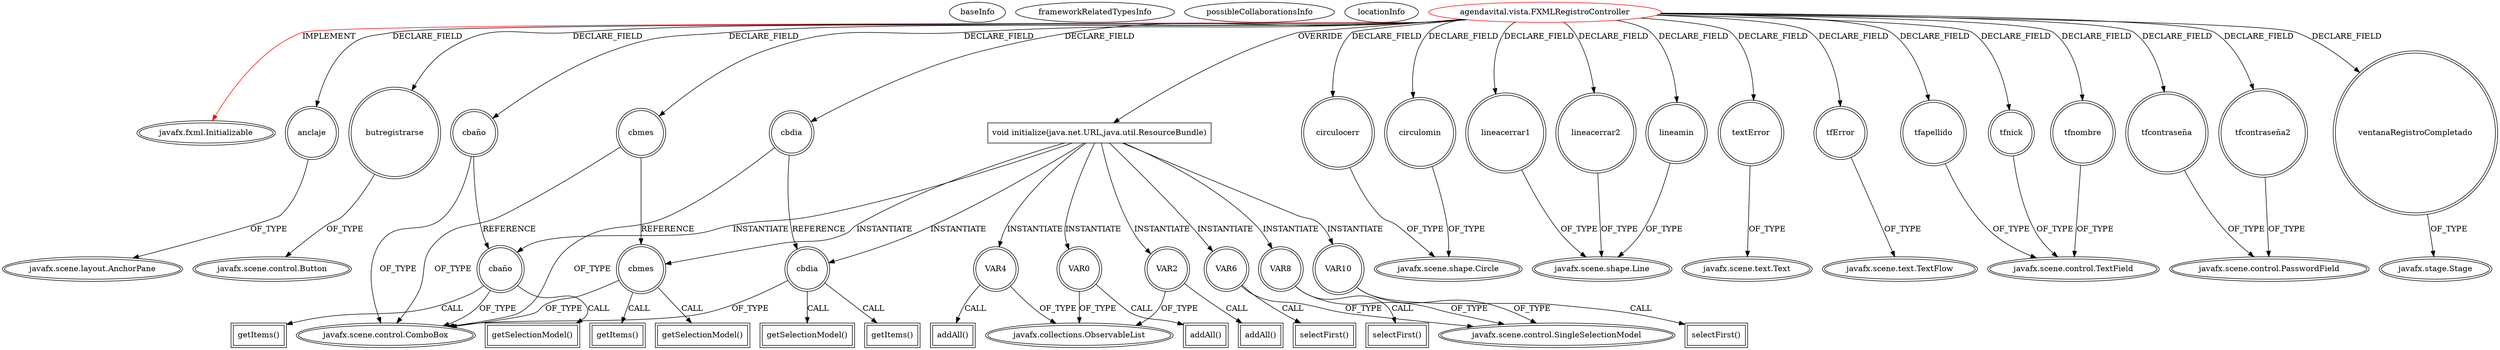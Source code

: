 digraph {
baseInfo[graphId=3372,category="extension_graph",isAnonymous=false,possibleRelation=false]
frameworkRelatedTypesInfo[0="javafx.fxml.Initializable"]
possibleCollaborationsInfo[]
locationInfo[projectName="josesoler7-agendavital",filePath="/josesoler7-agendavital/agendavital-master/src/agendavital/vista/FXMLRegistroController.java",contextSignature="FXMLRegistroController",graphId="3372"]
0[label="agendavital.vista.FXMLRegistroController",vertexType="ROOT_CLIENT_CLASS_DECLARATION",isFrameworkType=false,color=red]
1[label="javafx.fxml.Initializable",vertexType="FRAMEWORK_INTERFACE_TYPE",isFrameworkType=true,peripheries=2]
2[label="anclaje",vertexType="FIELD_DECLARATION",isFrameworkType=true,peripheries=2,shape=circle]
3[label="javafx.scene.layout.AnchorPane",vertexType="FRAMEWORK_CLASS_TYPE",isFrameworkType=true,peripheries=2]
4[label="butregistrarse",vertexType="FIELD_DECLARATION",isFrameworkType=true,peripheries=2,shape=circle]
5[label="javafx.scene.control.Button",vertexType="FRAMEWORK_CLASS_TYPE",isFrameworkType=true,peripheries=2]
6[label="cbaño",vertexType="FIELD_DECLARATION",isFrameworkType=true,peripheries=2,shape=circle]
7[label="javafx.scene.control.ComboBox",vertexType="FRAMEWORK_CLASS_TYPE",isFrameworkType=true,peripheries=2]
8[label="cbdia",vertexType="FIELD_DECLARATION",isFrameworkType=true,peripheries=2,shape=circle]
10[label="cbmes",vertexType="FIELD_DECLARATION",isFrameworkType=true,peripheries=2,shape=circle]
12[label="circulocerr",vertexType="FIELD_DECLARATION",isFrameworkType=true,peripheries=2,shape=circle]
13[label="javafx.scene.shape.Circle",vertexType="FRAMEWORK_CLASS_TYPE",isFrameworkType=true,peripheries=2]
14[label="circulomin",vertexType="FIELD_DECLARATION",isFrameworkType=true,peripheries=2,shape=circle]
16[label="lineacerrar1",vertexType="FIELD_DECLARATION",isFrameworkType=true,peripheries=2,shape=circle]
17[label="javafx.scene.shape.Line",vertexType="FRAMEWORK_CLASS_TYPE",isFrameworkType=true,peripheries=2]
18[label="lineacerrar2",vertexType="FIELD_DECLARATION",isFrameworkType=true,peripheries=2,shape=circle]
20[label="lineamin",vertexType="FIELD_DECLARATION",isFrameworkType=true,peripheries=2,shape=circle]
22[label="textError",vertexType="FIELD_DECLARATION",isFrameworkType=true,peripheries=2,shape=circle]
23[label="javafx.scene.text.Text",vertexType="FRAMEWORK_CLASS_TYPE",isFrameworkType=true,peripheries=2]
24[label="tfError",vertexType="FIELD_DECLARATION",isFrameworkType=true,peripheries=2,shape=circle]
25[label="javafx.scene.text.TextFlow",vertexType="FRAMEWORK_CLASS_TYPE",isFrameworkType=true,peripheries=2]
26[label="tfapellido",vertexType="FIELD_DECLARATION",isFrameworkType=true,peripheries=2,shape=circle]
27[label="javafx.scene.control.TextField",vertexType="FRAMEWORK_CLASS_TYPE",isFrameworkType=true,peripheries=2]
28[label="tfcontraseña",vertexType="FIELD_DECLARATION",isFrameworkType=true,peripheries=2,shape=circle]
29[label="javafx.scene.control.PasswordField",vertexType="FRAMEWORK_CLASS_TYPE",isFrameworkType=true,peripheries=2]
30[label="tfcontraseña2",vertexType="FIELD_DECLARATION",isFrameworkType=true,peripheries=2,shape=circle]
32[label="tfnick",vertexType="FIELD_DECLARATION",isFrameworkType=true,peripheries=2,shape=circle]
34[label="tfnombre",vertexType="FIELD_DECLARATION",isFrameworkType=true,peripheries=2,shape=circle]
36[label="ventanaRegistroCompletado",vertexType="FIELD_DECLARATION",isFrameworkType=true,peripheries=2,shape=circle]
37[label="javafx.stage.Stage",vertexType="FRAMEWORK_CLASS_TYPE",isFrameworkType=true,peripheries=2]
38[label="void initialize(java.net.URL,java.util.ResourceBundle)",vertexType="OVERRIDING_METHOD_DECLARATION",isFrameworkType=false,shape=box]
39[label="VAR0",vertexType="VARIABLE_EXPRESION",isFrameworkType=true,peripheries=2,shape=circle]
41[label="javafx.collections.ObservableList",vertexType="FRAMEWORK_INTERFACE_TYPE",isFrameworkType=true,peripheries=2]
40[label="addAll()",vertexType="INSIDE_CALL",isFrameworkType=true,peripheries=2,shape=box]
42[label="cbdia",vertexType="VARIABLE_EXPRESION",isFrameworkType=true,peripheries=2,shape=circle]
43[label="getItems()",vertexType="INSIDE_CALL",isFrameworkType=true,peripheries=2,shape=box]
45[label="VAR2",vertexType="VARIABLE_EXPRESION",isFrameworkType=true,peripheries=2,shape=circle]
46[label="addAll()",vertexType="INSIDE_CALL",isFrameworkType=true,peripheries=2,shape=box]
48[label="cbmes",vertexType="VARIABLE_EXPRESION",isFrameworkType=true,peripheries=2,shape=circle]
49[label="getItems()",vertexType="INSIDE_CALL",isFrameworkType=true,peripheries=2,shape=box]
51[label="VAR4",vertexType="VARIABLE_EXPRESION",isFrameworkType=true,peripheries=2,shape=circle]
52[label="addAll()",vertexType="INSIDE_CALL",isFrameworkType=true,peripheries=2,shape=box]
54[label="cbaño",vertexType="VARIABLE_EXPRESION",isFrameworkType=true,peripheries=2,shape=circle]
55[label="getItems()",vertexType="INSIDE_CALL",isFrameworkType=true,peripheries=2,shape=box]
57[label="VAR6",vertexType="VARIABLE_EXPRESION",isFrameworkType=true,peripheries=2,shape=circle]
59[label="javafx.scene.control.SingleSelectionModel",vertexType="FRAMEWORK_CLASS_TYPE",isFrameworkType=true,peripheries=2]
58[label="selectFirst()",vertexType="INSIDE_CALL",isFrameworkType=true,peripheries=2,shape=box]
61[label="getSelectionModel()",vertexType="INSIDE_CALL",isFrameworkType=true,peripheries=2,shape=box]
62[label="VAR8",vertexType="VARIABLE_EXPRESION",isFrameworkType=true,peripheries=2,shape=circle]
63[label="selectFirst()",vertexType="INSIDE_CALL",isFrameworkType=true,peripheries=2,shape=box]
66[label="getSelectionModel()",vertexType="INSIDE_CALL",isFrameworkType=true,peripheries=2,shape=box]
67[label="VAR10",vertexType="VARIABLE_EXPRESION",isFrameworkType=true,peripheries=2,shape=circle]
68[label="selectFirst()",vertexType="INSIDE_CALL",isFrameworkType=true,peripheries=2,shape=box]
71[label="getSelectionModel()",vertexType="INSIDE_CALL",isFrameworkType=true,peripheries=2,shape=box]
0->1[label="IMPLEMENT",color=red]
0->2[label="DECLARE_FIELD"]
2->3[label="OF_TYPE"]
0->4[label="DECLARE_FIELD"]
4->5[label="OF_TYPE"]
0->6[label="DECLARE_FIELD"]
6->7[label="OF_TYPE"]
0->8[label="DECLARE_FIELD"]
8->7[label="OF_TYPE"]
0->10[label="DECLARE_FIELD"]
10->7[label="OF_TYPE"]
0->12[label="DECLARE_FIELD"]
12->13[label="OF_TYPE"]
0->14[label="DECLARE_FIELD"]
14->13[label="OF_TYPE"]
0->16[label="DECLARE_FIELD"]
16->17[label="OF_TYPE"]
0->18[label="DECLARE_FIELD"]
18->17[label="OF_TYPE"]
0->20[label="DECLARE_FIELD"]
20->17[label="OF_TYPE"]
0->22[label="DECLARE_FIELD"]
22->23[label="OF_TYPE"]
0->24[label="DECLARE_FIELD"]
24->25[label="OF_TYPE"]
0->26[label="DECLARE_FIELD"]
26->27[label="OF_TYPE"]
0->28[label="DECLARE_FIELD"]
28->29[label="OF_TYPE"]
0->30[label="DECLARE_FIELD"]
30->29[label="OF_TYPE"]
0->32[label="DECLARE_FIELD"]
32->27[label="OF_TYPE"]
0->34[label="DECLARE_FIELD"]
34->27[label="OF_TYPE"]
0->36[label="DECLARE_FIELD"]
36->37[label="OF_TYPE"]
0->38[label="OVERRIDE"]
38->39[label="INSTANTIATE"]
39->41[label="OF_TYPE"]
39->40[label="CALL"]
38->42[label="INSTANTIATE"]
8->42[label="REFERENCE"]
42->7[label="OF_TYPE"]
42->43[label="CALL"]
38->45[label="INSTANTIATE"]
45->41[label="OF_TYPE"]
45->46[label="CALL"]
38->48[label="INSTANTIATE"]
10->48[label="REFERENCE"]
48->7[label="OF_TYPE"]
48->49[label="CALL"]
38->51[label="INSTANTIATE"]
51->41[label="OF_TYPE"]
51->52[label="CALL"]
38->54[label="INSTANTIATE"]
6->54[label="REFERENCE"]
54->7[label="OF_TYPE"]
54->55[label="CALL"]
38->57[label="INSTANTIATE"]
57->59[label="OF_TYPE"]
57->58[label="CALL"]
42->61[label="CALL"]
38->62[label="INSTANTIATE"]
62->59[label="OF_TYPE"]
62->63[label="CALL"]
48->66[label="CALL"]
38->67[label="INSTANTIATE"]
67->59[label="OF_TYPE"]
67->68[label="CALL"]
54->71[label="CALL"]
}
